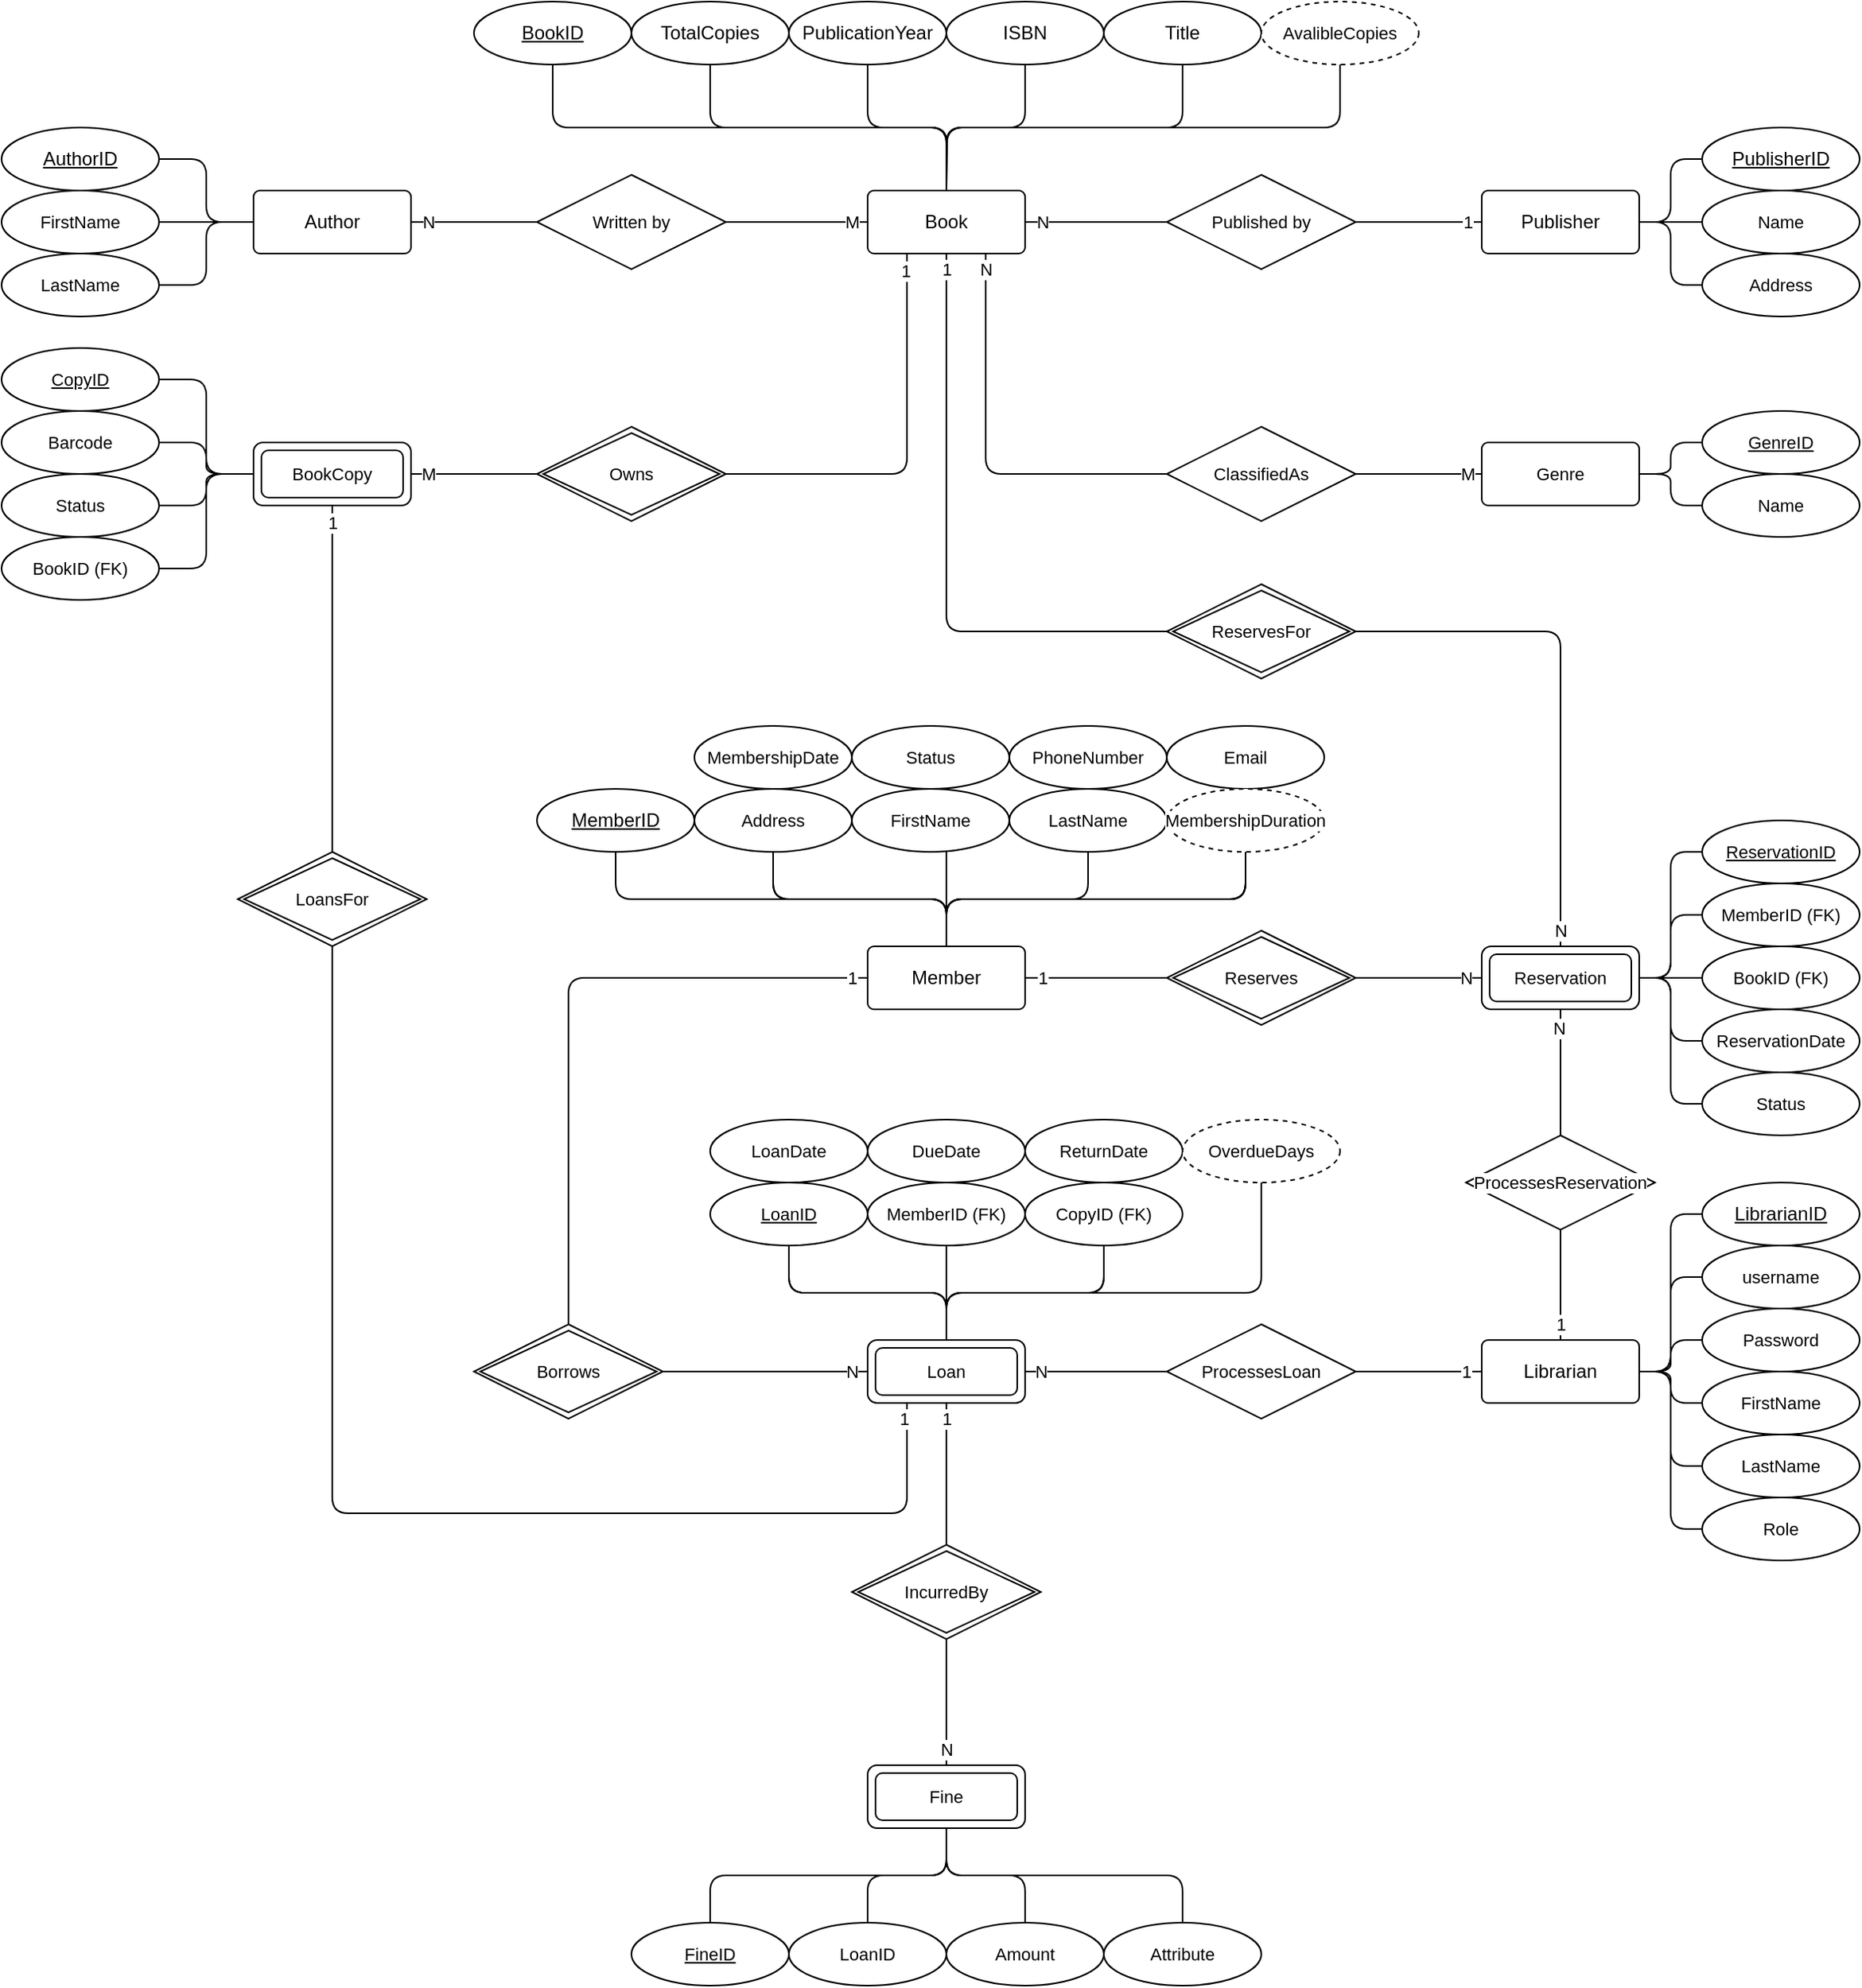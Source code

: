<mxfile>
    <diagram id="DzJsHGUadkGgHOOz12NW" name="Page-1">
        <mxGraphModel dx="605" dy="583" grid="1" gridSize="10" guides="1" tooltips="1" connect="1" arrows="1" fold="1" page="1" pageScale="1" pageWidth="1500" pageHeight="1500" math="0" shadow="0">
            <root>
                <mxCell id="0"/>
                <mxCell id="1" parent="0"/>
                <mxCell id="2" value="Book" style="rounded=1;arcSize=10;whiteSpace=wrap;html=1;align=center;" vertex="1" parent="1">
                    <mxGeometry x="730" y="160" width="100" height="40" as="geometry"/>
                </mxCell>
                <mxCell id="147" value="" style="edgeStyle=orthogonalEdgeStyle;shape=connector;curved=0;rounded=1;html=1;strokeColor=default;align=center;verticalAlign=middle;fontFamily=Helvetica;fontSize=11;fontColor=default;labelBackgroundColor=default;endArrow=none;endFill=0;" edge="1" parent="1" source="3" target="93">
                    <mxGeometry relative="1" as="geometry"/>
                </mxCell>
                <mxCell id="264" value="N" style="edgeLabel;html=1;align=center;verticalAlign=middle;resizable=0;points=[];fontFamily=Helvetica;fontSize=11;fontColor=default;labelBackgroundColor=default;" vertex="1" connectable="0" parent="147">
                    <mxGeometry x="-0.49" y="1" relative="1" as="geometry">
                        <mxPoint x="-10" y="1" as="offset"/>
                    </mxGeometry>
                </mxCell>
                <mxCell id="3" value="Author" style="rounded=1;arcSize=10;whiteSpace=wrap;html=1;align=center;" vertex="1" parent="1">
                    <mxGeometry x="340" y="160" width="100" height="40" as="geometry"/>
                </mxCell>
                <mxCell id="152" style="edgeStyle=orthogonalEdgeStyle;shape=connector;curved=0;rounded=1;html=1;entryX=0;entryY=0.5;entryDx=0;entryDy=0;strokeColor=default;align=center;verticalAlign=middle;fontFamily=Helvetica;fontSize=11;fontColor=default;labelBackgroundColor=default;endArrow=none;endFill=0;" edge="1" parent="1" source="13" target="26">
                    <mxGeometry relative="1" as="geometry"/>
                </mxCell>
                <mxCell id="13" value="Librarian" style="rounded=1;arcSize=10;whiteSpace=wrap;html=1;align=center;" vertex="1" parent="1">
                    <mxGeometry x="1120" y="890" width="100" height="40" as="geometry"/>
                </mxCell>
                <mxCell id="236" value="" style="edgeStyle=orthogonalEdgeStyle;shape=connector;curved=0;rounded=1;html=1;strokeColor=default;align=center;verticalAlign=middle;fontFamily=Helvetica;fontSize=11;fontColor=default;labelBackgroundColor=default;endArrow=none;endFill=0;" edge="1" parent="1" source="14" target="234">
                    <mxGeometry relative="1" as="geometry"/>
                </mxCell>
                <mxCell id="275" value="1" style="edgeLabel;html=1;align=center;verticalAlign=middle;resizable=0;points=[];fontFamily=Helvetica;fontSize=11;fontColor=default;labelBackgroundColor=default;" vertex="1" connectable="0" parent="236">
                    <mxGeometry x="-0.681" y="-1" relative="1" as="geometry">
                        <mxPoint x="-4" y="-1" as="offset"/>
                    </mxGeometry>
                </mxCell>
                <mxCell id="237" style="edgeStyle=orthogonalEdgeStyle;shape=connector;curved=0;rounded=1;html=1;entryX=0.5;entryY=0;entryDx=0;entryDy=0;strokeColor=default;align=center;verticalAlign=middle;fontFamily=Helvetica;fontSize=11;fontColor=default;labelBackgroundColor=default;endArrow=none;endFill=0;" edge="1" parent="1" source="14" target="227">
                    <mxGeometry relative="1" as="geometry"/>
                </mxCell>
                <mxCell id="271" value="1" style="edgeLabel;html=1;align=center;verticalAlign=middle;resizable=0;points=[];fontFamily=Helvetica;fontSize=11;fontColor=default;labelBackgroundColor=default;" vertex="1" connectable="0" parent="237">
                    <mxGeometry x="-0.9" y="-2" relative="1" as="geometry">
                        <mxPoint x="10" y="2" as="offset"/>
                    </mxGeometry>
                </mxCell>
                <mxCell id="14" value="Member" style="rounded=1;arcSize=10;whiteSpace=wrap;html=1;align=center;" vertex="1" parent="1">
                    <mxGeometry x="730" y="640" width="100" height="40" as="geometry"/>
                </mxCell>
                <mxCell id="15" value="Publisher" style="rounded=1;arcSize=10;whiteSpace=wrap;html=1;align=center;" vertex="1" parent="1">
                    <mxGeometry x="1120" y="160" width="100" height="40" as="geometry"/>
                </mxCell>
                <mxCell id="141" style="edgeStyle=orthogonalEdgeStyle;shape=connector;curved=0;rounded=1;html=1;entryX=0.5;entryY=0;entryDx=0;entryDy=0;strokeColor=default;align=center;verticalAlign=middle;fontFamily=Helvetica;fontSize=11;fontColor=default;labelBackgroundColor=default;endArrow=none;endFill=0;" edge="1" parent="1" source="100" target="2">
                    <mxGeometry relative="1" as="geometry">
                        <Array as="points">
                            <mxPoint x="1030" y="120"/>
                            <mxPoint x="780" y="120"/>
                        </Array>
                    </mxGeometry>
                </mxCell>
                <mxCell id="46" value="" style="edgeStyle=orthogonalEdgeStyle;shape=connector;curved=0;rounded=1;html=1;strokeColor=default;align=center;verticalAlign=middle;fontFamily=Helvetica;fontSize=11;fontColor=default;labelBackgroundColor=default;endArrow=none;endFill=0;" edge="1" parent="1" source="23" target="3">
                    <mxGeometry relative="1" as="geometry"/>
                </mxCell>
                <mxCell id="23" value="AuthorID" style="ellipse;whiteSpace=wrap;html=1;align=center;fontStyle=4;" vertex="1" parent="1">
                    <mxGeometry x="180" y="120" width="100" height="40" as="geometry"/>
                </mxCell>
                <mxCell id="89" style="edgeStyle=orthogonalEdgeStyle;shape=connector;curved=0;rounded=1;html=1;entryX=1;entryY=0.5;entryDx=0;entryDy=0;strokeColor=default;align=center;verticalAlign=middle;fontFamily=Helvetica;fontSize=11;fontColor=default;labelBackgroundColor=default;endArrow=none;endFill=0;" edge="1" parent="1" source="24" target="15">
                    <mxGeometry relative="1" as="geometry"/>
                </mxCell>
                <mxCell id="24" value="PublisherID" style="ellipse;whiteSpace=wrap;html=1;align=center;fontStyle=4;" vertex="1" parent="1">
                    <mxGeometry x="1260" y="120" width="100" height="40" as="geometry"/>
                </mxCell>
                <mxCell id="239" style="edgeStyle=orthogonalEdgeStyle;shape=connector;curved=0;rounded=1;html=1;entryX=0.5;entryY=0;entryDx=0;entryDy=0;strokeColor=default;align=center;verticalAlign=middle;fontFamily=Helvetica;fontSize=11;fontColor=default;labelBackgroundColor=default;endArrow=none;endFill=0;exitX=0.5;exitY=1;exitDx=0;exitDy=0;" edge="1" parent="1" source="25" target="14">
                    <mxGeometry relative="1" as="geometry">
                        <Array as="points">
                            <mxPoint x="570" y="610"/>
                            <mxPoint x="780" y="610"/>
                        </Array>
                    </mxGeometry>
                </mxCell>
                <mxCell id="25" value="MemberID" style="ellipse;whiteSpace=wrap;html=1;align=center;fontStyle=4;" vertex="1" parent="1">
                    <mxGeometry x="520" y="540" width="100" height="40" as="geometry"/>
                </mxCell>
                <mxCell id="26" value="LibrarianID" style="ellipse;whiteSpace=wrap;html=1;align=center;fontStyle=4;" vertex="1" parent="1">
                    <mxGeometry x="1260" y="790" width="100" height="40" as="geometry"/>
                </mxCell>
                <mxCell id="142" style="edgeStyle=orthogonalEdgeStyle;shape=connector;curved=0;rounded=1;html=1;entryX=0.5;entryY=0;entryDx=0;entryDy=0;strokeColor=default;align=center;verticalAlign=middle;fontFamily=Helvetica;fontSize=11;fontColor=default;labelBackgroundColor=default;endArrow=none;endFill=0;" edge="1" parent="1" source="27" target="2">
                    <mxGeometry relative="1" as="geometry">
                        <Array as="points">
                            <mxPoint x="930" y="120"/>
                            <mxPoint x="780" y="120"/>
                        </Array>
                    </mxGeometry>
                </mxCell>
                <mxCell id="27" value="Title" style="ellipse;whiteSpace=wrap;html=1;align=center;" vertex="1" parent="1">
                    <mxGeometry x="880" y="40" width="100" height="40" as="geometry"/>
                </mxCell>
                <mxCell id="145" style="edgeStyle=orthogonalEdgeStyle;shape=connector;curved=0;rounded=1;html=1;entryX=0.5;entryY=0;entryDx=0;entryDy=0;strokeColor=default;align=center;verticalAlign=middle;fontFamily=Helvetica;fontSize=11;fontColor=default;labelBackgroundColor=default;endArrow=none;endFill=0;" edge="1" parent="1" source="28" target="2">
                    <mxGeometry relative="1" as="geometry">
                        <Array as="points">
                            <mxPoint x="630" y="120"/>
                            <mxPoint x="780" y="120"/>
                        </Array>
                    </mxGeometry>
                </mxCell>
                <mxCell id="28" value="TotalCopies" style="ellipse;whiteSpace=wrap;html=1;align=center;" vertex="1" parent="1">
                    <mxGeometry x="580" y="40" width="100" height="40" as="geometry"/>
                </mxCell>
                <mxCell id="143" style="edgeStyle=orthogonalEdgeStyle;shape=connector;curved=0;rounded=1;html=1;strokeColor=default;align=center;verticalAlign=middle;fontFamily=Helvetica;fontSize=11;fontColor=default;labelBackgroundColor=default;endArrow=none;endFill=0;" edge="1" parent="1" source="29">
                    <mxGeometry relative="1" as="geometry">
                        <mxPoint x="780" y="160" as="targetPoint"/>
                    </mxGeometry>
                </mxCell>
                <mxCell id="29" value="ISBN" style="ellipse;whiteSpace=wrap;html=1;align=center;" vertex="1" parent="1">
                    <mxGeometry x="780" y="40" width="100" height="40" as="geometry"/>
                </mxCell>
                <mxCell id="144" style="edgeStyle=orthogonalEdgeStyle;shape=connector;curved=0;rounded=1;html=1;strokeColor=default;align=center;verticalAlign=middle;fontFamily=Helvetica;fontSize=11;fontColor=default;labelBackgroundColor=default;endArrow=none;endFill=0;" edge="1" parent="1" source="30">
                    <mxGeometry relative="1" as="geometry">
                        <mxPoint x="780" y="160" as="targetPoint"/>
                    </mxGeometry>
                </mxCell>
                <mxCell id="30" value="PublicationYear" style="ellipse;whiteSpace=wrap;html=1;align=center;" vertex="1" parent="1">
                    <mxGeometry x="680" y="40" width="100" height="40" as="geometry"/>
                </mxCell>
                <mxCell id="45" style="edgeStyle=orthogonalEdgeStyle;shape=connector;curved=0;rounded=1;html=1;entryX=0;entryY=0.5;entryDx=0;entryDy=0;strokeColor=default;align=center;verticalAlign=middle;fontFamily=Helvetica;fontSize=11;fontColor=default;labelBackgroundColor=default;endArrow=none;endFill=0;" edge="1" parent="1" source="42" target="3">
                    <mxGeometry relative="1" as="geometry"/>
                </mxCell>
                <mxCell id="42" value="FirstName" style="ellipse;whiteSpace=wrap;html=1;align=center;fontFamily=Helvetica;fontSize=11;fontColor=default;labelBackgroundColor=default;" vertex="1" parent="1">
                    <mxGeometry x="180" y="160" width="100" height="40" as="geometry"/>
                </mxCell>
                <mxCell id="44" style="edgeStyle=orthogonalEdgeStyle;shape=connector;curved=0;rounded=1;html=1;entryX=0;entryY=0.5;entryDx=0;entryDy=0;strokeColor=default;align=center;verticalAlign=middle;fontFamily=Helvetica;fontSize=11;fontColor=default;labelBackgroundColor=default;endArrow=none;endFill=0;" edge="1" parent="1" source="43" target="3">
                    <mxGeometry relative="1" as="geometry"/>
                </mxCell>
                <mxCell id="43" value="LastName" style="ellipse;whiteSpace=wrap;html=1;align=center;fontFamily=Helvetica;fontSize=11;fontColor=default;labelBackgroundColor=default;" vertex="1" parent="1">
                    <mxGeometry x="180" y="200" width="100" height="40" as="geometry"/>
                </mxCell>
                <mxCell id="87" style="edgeStyle=orthogonalEdgeStyle;shape=connector;curved=0;rounded=1;html=1;entryX=1;entryY=0.5;entryDx=0;entryDy=0;strokeColor=default;align=center;verticalAlign=middle;fontFamily=Helvetica;fontSize=11;fontColor=default;labelBackgroundColor=default;endArrow=none;endFill=0;" edge="1" parent="1" source="48" target="15">
                    <mxGeometry relative="1" as="geometry"/>
                </mxCell>
                <mxCell id="48" value="Address" style="ellipse;whiteSpace=wrap;html=1;align=center;fontFamily=Helvetica;fontSize=11;fontColor=default;labelBackgroundColor=default;" vertex="1" parent="1">
                    <mxGeometry x="1260" y="200" width="100" height="40" as="geometry"/>
                </mxCell>
                <mxCell id="88" style="edgeStyle=orthogonalEdgeStyle;shape=connector;curved=0;rounded=1;html=1;entryX=1;entryY=0.5;entryDx=0;entryDy=0;strokeColor=default;align=center;verticalAlign=middle;fontFamily=Helvetica;fontSize=11;fontColor=default;labelBackgroundColor=default;endArrow=none;endFill=0;" edge="1" parent="1" source="49" target="15">
                    <mxGeometry relative="1" as="geometry"/>
                </mxCell>
                <mxCell id="49" value="Name" style="ellipse;whiteSpace=wrap;html=1;align=center;fontFamily=Helvetica;fontSize=11;fontColor=default;labelBackgroundColor=default;" vertex="1" parent="1">
                    <mxGeometry x="1260" y="160" width="100" height="40" as="geometry"/>
                </mxCell>
                <mxCell id="56" value="PhoneNumber" style="ellipse;whiteSpace=wrap;html=1;align=center;fontFamily=Helvetica;fontSize=11;fontColor=default;labelBackgroundColor=default;" vertex="1" parent="1">
                    <mxGeometry x="820" y="500" width="100" height="40" as="geometry"/>
                </mxCell>
                <mxCell id="57" value="Status" style="ellipse;whiteSpace=wrap;html=1;align=center;fontFamily=Helvetica;fontSize=11;fontColor=default;labelBackgroundColor=default;" vertex="1" parent="1">
                    <mxGeometry x="720" y="500" width="100" height="40" as="geometry"/>
                </mxCell>
                <mxCell id="244" style="edgeStyle=orthogonalEdgeStyle;shape=connector;curved=0;rounded=1;html=1;entryX=0.5;entryY=0;entryDx=0;entryDy=0;strokeColor=default;align=center;verticalAlign=middle;fontFamily=Helvetica;fontSize=11;fontColor=default;labelBackgroundColor=default;endArrow=none;endFill=0;" edge="1" parent="1" target="14">
                    <mxGeometry relative="1" as="geometry">
                        <mxPoint x="669.999" y="539.594" as="sourcePoint"/>
                        <mxPoint x="769.97" y="640" as="targetPoint"/>
                        <Array as="points">
                            <mxPoint x="670" y="610"/>
                            <mxPoint x="780" y="610"/>
                        </Array>
                    </mxGeometry>
                </mxCell>
                <mxCell id="58" value="MembershipDate" style="ellipse;whiteSpace=wrap;html=1;align=center;fontFamily=Helvetica;fontSize=11;fontColor=default;labelBackgroundColor=default;" vertex="1" parent="1">
                    <mxGeometry x="620" y="500" width="100" height="40" as="geometry"/>
                </mxCell>
                <mxCell id="249" style="edgeStyle=orthogonalEdgeStyle;shape=connector;curved=0;rounded=1;html=1;entryX=0.5;entryY=0;entryDx=0;entryDy=0;strokeColor=default;align=center;verticalAlign=middle;fontFamily=Helvetica;fontSize=11;fontColor=default;labelBackgroundColor=default;endArrow=none;endFill=0;shadow=0;flowAnimation=0;" edge="1" parent="1" source="59" target="14">
                    <mxGeometry relative="1" as="geometry">
                        <Array as="points">
                            <mxPoint x="670" y="610"/>
                            <mxPoint x="780" y="610"/>
                        </Array>
                    </mxGeometry>
                </mxCell>
                <mxCell id="59" value="Address" style="ellipse;whiteSpace=wrap;html=1;align=center;fontFamily=Helvetica;fontSize=11;fontColor=default;labelBackgroundColor=default;" vertex="1" parent="1">
                    <mxGeometry x="620" y="540" width="100" height="40" as="geometry"/>
                </mxCell>
                <mxCell id="242" style="edgeStyle=orthogonalEdgeStyle;shape=connector;curved=0;rounded=1;html=1;entryX=0.5;entryY=0;entryDx=0;entryDy=0;strokeColor=default;align=center;verticalAlign=middle;fontFamily=Helvetica;fontSize=11;fontColor=default;labelBackgroundColor=default;endArrow=none;endFill=0;" edge="1" parent="1" source="60" target="14">
                    <mxGeometry relative="1" as="geometry">
                        <Array as="points">
                            <mxPoint x="970" y="610"/>
                            <mxPoint x="780" y="610"/>
                        </Array>
                    </mxGeometry>
                </mxCell>
                <mxCell id="248" style="edgeStyle=orthogonalEdgeStyle;shape=connector;curved=0;rounded=1;html=1;entryX=0.5;entryY=0;entryDx=0;entryDy=0;strokeColor=default;align=center;verticalAlign=middle;fontFamily=Helvetica;fontSize=11;fontColor=default;labelBackgroundColor=default;endArrow=none;endFill=0;" edge="1" parent="1" source="60" target="14">
                    <mxGeometry relative="1" as="geometry">
                        <Array as="points">
                            <mxPoint x="970" y="610"/>
                            <mxPoint x="780" y="610"/>
                        </Array>
                    </mxGeometry>
                </mxCell>
                <mxCell id="60" value="Email" style="ellipse;whiteSpace=wrap;html=1;align=center;fontFamily=Helvetica;fontSize=11;fontColor=default;labelBackgroundColor=default;" vertex="1" parent="1">
                    <mxGeometry x="920" y="500" width="100" height="40" as="geometry"/>
                </mxCell>
                <mxCell id="241" style="edgeStyle=orthogonalEdgeStyle;shape=connector;curved=0;rounded=1;html=1;entryX=0.5;entryY=0;entryDx=0;entryDy=0;strokeColor=default;align=center;verticalAlign=middle;fontFamily=Helvetica;fontSize=11;fontColor=default;labelBackgroundColor=default;endArrow=none;endFill=0;" edge="1" parent="1" source="61" target="14">
                    <mxGeometry relative="1" as="geometry"/>
                </mxCell>
                <mxCell id="61" value="LastName" style="ellipse;whiteSpace=wrap;html=1;align=center;fontFamily=Helvetica;fontSize=11;fontColor=default;labelBackgroundColor=default;" vertex="1" parent="1">
                    <mxGeometry x="820" y="540" width="100" height="40" as="geometry"/>
                </mxCell>
                <mxCell id="240" style="edgeStyle=orthogonalEdgeStyle;shape=connector;curved=0;rounded=1;html=1;entryX=0.5;entryY=0;entryDx=0;entryDy=0;strokeColor=default;align=center;verticalAlign=middle;fontFamily=Helvetica;fontSize=11;fontColor=default;labelBackgroundColor=default;endArrow=none;endFill=0;" edge="1" parent="1" source="62" target="14">
                    <mxGeometry relative="1" as="geometry">
                        <Array as="points">
                            <mxPoint x="780" y="600"/>
                            <mxPoint x="780" y="600"/>
                        </Array>
                    </mxGeometry>
                </mxCell>
                <mxCell id="62" value="FirstName" style="ellipse;whiteSpace=wrap;html=1;align=center;fontFamily=Helvetica;fontSize=11;fontColor=default;labelBackgroundColor=default;" vertex="1" parent="1">
                    <mxGeometry x="720" y="540" width="100" height="40" as="geometry"/>
                </mxCell>
                <mxCell id="157" style="edgeStyle=orthogonalEdgeStyle;shape=connector;curved=0;rounded=1;html=1;entryX=1;entryY=0.5;entryDx=0;entryDy=0;strokeColor=default;align=center;verticalAlign=middle;fontFamily=Helvetica;fontSize=11;fontColor=default;labelBackgroundColor=default;endArrow=none;endFill=0;" edge="1" parent="1" source="75" target="13">
                    <mxGeometry relative="1" as="geometry"/>
                </mxCell>
                <mxCell id="75" value="Role" style="ellipse;whiteSpace=wrap;html=1;align=center;fontFamily=Helvetica;fontSize=11;fontColor=default;labelBackgroundColor=default;" vertex="1" parent="1">
                    <mxGeometry x="1260" y="990" width="100" height="40" as="geometry"/>
                </mxCell>
                <mxCell id="156" style="edgeStyle=orthogonalEdgeStyle;shape=connector;curved=0;rounded=1;html=1;entryX=1;entryY=0.5;entryDx=0;entryDy=0;strokeColor=default;align=center;verticalAlign=middle;fontFamily=Helvetica;fontSize=11;fontColor=default;labelBackgroundColor=default;endArrow=none;endFill=0;" edge="1" parent="1" source="76" target="13">
                    <mxGeometry relative="1" as="geometry"/>
                </mxCell>
                <mxCell id="76" value="LastName" style="ellipse;whiteSpace=wrap;html=1;align=center;fontFamily=Helvetica;fontSize=11;fontColor=default;labelBackgroundColor=default;" vertex="1" parent="1">
                    <mxGeometry x="1260" y="950" width="100" height="40" as="geometry"/>
                </mxCell>
                <mxCell id="155" style="edgeStyle=orthogonalEdgeStyle;shape=connector;curved=0;rounded=1;html=1;entryX=1;entryY=0.5;entryDx=0;entryDy=0;strokeColor=default;align=center;verticalAlign=middle;fontFamily=Helvetica;fontSize=11;fontColor=default;labelBackgroundColor=default;endArrow=none;endFill=0;" edge="1" parent="1" source="77" target="13">
                    <mxGeometry relative="1" as="geometry"/>
                </mxCell>
                <mxCell id="77" value="FirstName" style="ellipse;whiteSpace=wrap;html=1;align=center;fontFamily=Helvetica;fontSize=11;fontColor=default;labelBackgroundColor=default;" vertex="1" parent="1">
                    <mxGeometry x="1260" y="910" width="100" height="40" as="geometry"/>
                </mxCell>
                <mxCell id="153" style="edgeStyle=orthogonalEdgeStyle;shape=connector;curved=0;rounded=1;html=1;entryX=1;entryY=0.5;entryDx=0;entryDy=0;strokeColor=default;align=center;verticalAlign=middle;fontFamily=Helvetica;fontSize=11;fontColor=default;labelBackgroundColor=default;endArrow=none;endFill=0;" edge="1" parent="1" source="78" target="13">
                    <mxGeometry relative="1" as="geometry"/>
                </mxCell>
                <mxCell id="78" value="username" style="ellipse;whiteSpace=wrap;html=1;align=center;fontFamily=Helvetica;fontSize=11;fontColor=default;labelBackgroundColor=default;" vertex="1" parent="1">
                    <mxGeometry x="1260" y="830" width="100" height="40" as="geometry"/>
                </mxCell>
                <mxCell id="91" value="" style="edgeStyle=orthogonalEdgeStyle;shape=connector;curved=0;rounded=1;html=1;strokeColor=default;align=center;verticalAlign=middle;fontFamily=Helvetica;fontSize=11;fontColor=default;labelBackgroundColor=default;endArrow=none;endFill=0;" edge="1" parent="1" source="90" target="15">
                    <mxGeometry relative="1" as="geometry"/>
                </mxCell>
                <mxCell id="96" value="1" style="edgeLabel;html=1;align=center;verticalAlign=middle;resizable=0;points=[];fontFamily=Helvetica;fontSize=11;fontColor=default;labelBackgroundColor=default;" vertex="1" connectable="0" parent="91">
                    <mxGeometry x="0.636" y="2" relative="1" as="geometry">
                        <mxPoint x="5" y="2" as="offset"/>
                    </mxGeometry>
                </mxCell>
                <mxCell id="149" value="" style="edgeStyle=orthogonalEdgeStyle;shape=connector;curved=0;rounded=1;html=1;strokeColor=default;align=center;verticalAlign=middle;fontFamily=Helvetica;fontSize=11;fontColor=default;labelBackgroundColor=default;endArrow=none;endFill=0;" edge="1" parent="1" source="90" target="2">
                    <mxGeometry relative="1" as="geometry"/>
                </mxCell>
                <mxCell id="266" value="N" style="edgeLabel;html=1;align=center;verticalAlign=middle;resizable=0;points=[];fontFamily=Helvetica;fontSize=11;fontColor=default;labelBackgroundColor=default;" vertex="1" connectable="0" parent="149">
                    <mxGeometry x="0.542" y="2" relative="1" as="geometry">
                        <mxPoint x="-10" y="-2" as="offset"/>
                    </mxGeometry>
                </mxCell>
                <mxCell id="90" value="Published by" style="shape=rhombus;perimeter=rhombusPerimeter;whiteSpace=wrap;html=1;align=center;fontFamily=Helvetica;fontSize=11;fontColor=default;labelBackgroundColor=default;" vertex="1" parent="1">
                    <mxGeometry x="920" y="150" width="120" height="60" as="geometry"/>
                </mxCell>
                <mxCell id="148" value="" style="edgeStyle=orthogonalEdgeStyle;shape=connector;curved=0;rounded=1;html=1;strokeColor=default;align=center;verticalAlign=middle;fontFamily=Helvetica;fontSize=11;fontColor=default;labelBackgroundColor=default;endArrow=none;endFill=0;" edge="1" parent="1" source="93" target="2">
                    <mxGeometry relative="1" as="geometry"/>
                </mxCell>
                <mxCell id="265" value="M" style="edgeLabel;html=1;align=center;verticalAlign=middle;resizable=0;points=[];fontFamily=Helvetica;fontSize=11;fontColor=default;labelBackgroundColor=default;" vertex="1" connectable="0" parent="148">
                    <mxGeometry x="0.532" y="3" relative="1" as="geometry">
                        <mxPoint x="11" y="3" as="offset"/>
                    </mxGeometry>
                </mxCell>
                <mxCell id="93" value="Written by" style="shape=rhombus;perimeter=rhombusPerimeter;whiteSpace=wrap;html=1;align=center;fontFamily=Helvetica;fontSize=11;fontColor=default;labelBackgroundColor=default;" vertex="1" parent="1">
                    <mxGeometry x="520" y="150" width="120" height="60" as="geometry"/>
                </mxCell>
                <mxCell id="146" style="edgeStyle=orthogonalEdgeStyle;shape=connector;curved=0;rounded=1;html=1;entryX=0.5;entryY=0;entryDx=0;entryDy=0;strokeColor=default;align=center;verticalAlign=middle;fontFamily=Helvetica;fontSize=11;fontColor=default;labelBackgroundColor=default;endArrow=none;endFill=0;" edge="1" parent="1" source="20" target="2">
                    <mxGeometry relative="1" as="geometry">
                        <Array as="points">
                            <mxPoint x="530" y="120"/>
                            <mxPoint x="780" y="120"/>
                        </Array>
                    </mxGeometry>
                </mxCell>
                <mxCell id="126" value="" style="edgeStyle=orthogonalEdgeStyle;shape=connector;curved=0;rounded=1;html=1;strokeColor=default;align=center;verticalAlign=middle;fontFamily=Helvetica;fontSize=11;fontColor=default;labelBackgroundColor=default;endArrow=none;endFill=0;" edge="1" parent="1" source="103" target="108">
                    <mxGeometry relative="1" as="geometry"/>
                </mxCell>
                <mxCell id="132" value="M" style="edgeLabel;html=1;align=center;verticalAlign=middle;resizable=0;points=[];fontFamily=Helvetica;fontSize=11;fontColor=default;labelBackgroundColor=default;" vertex="1" connectable="0" parent="126">
                    <mxGeometry x="-0.708" y="-1" relative="1" as="geometry">
                        <mxPoint x="2" y="1" as="offset"/>
                    </mxGeometry>
                </mxCell>
                <mxCell id="103" value="Genre" style="rounded=1;arcSize=10;whiteSpace=wrap;html=1;align=center;fontFamily=Helvetica;fontSize=11;fontColor=default;labelBackgroundColor=default;" vertex="1" parent="1">
                    <mxGeometry x="1120" y="320" width="100" height="40" as="geometry"/>
                </mxCell>
                <mxCell id="106" value="" style="edgeStyle=orthogonalEdgeStyle;shape=connector;curved=0;rounded=1;html=1;strokeColor=default;align=center;verticalAlign=middle;fontFamily=Helvetica;fontSize=11;fontColor=default;labelBackgroundColor=default;endArrow=none;endFill=0;" edge="1" parent="1" source="104" target="103">
                    <mxGeometry relative="1" as="geometry"/>
                </mxCell>
                <mxCell id="104" value="GenreID" style="ellipse;whiteSpace=wrap;html=1;align=center;fontStyle=4;fontFamily=Helvetica;fontSize=11;fontColor=default;labelBackgroundColor=default;" vertex="1" parent="1">
                    <mxGeometry x="1260" y="300" width="100" height="40" as="geometry"/>
                </mxCell>
                <mxCell id="107" value="" style="edgeStyle=orthogonalEdgeStyle;shape=connector;curved=0;rounded=1;html=1;strokeColor=default;align=center;verticalAlign=middle;fontFamily=Helvetica;fontSize=11;fontColor=default;labelBackgroundColor=default;endArrow=none;endFill=0;" edge="1" parent="1" source="105" target="103">
                    <mxGeometry relative="1" as="geometry"/>
                </mxCell>
                <mxCell id="105" value="Name" style="ellipse;whiteSpace=wrap;html=1;align=center;fontFamily=Helvetica;fontSize=11;fontColor=default;labelBackgroundColor=default;" vertex="1" parent="1">
                    <mxGeometry x="1260" y="340" width="100" height="40" as="geometry"/>
                </mxCell>
                <mxCell id="151" style="edgeStyle=orthogonalEdgeStyle;shape=connector;curved=0;rounded=1;html=1;entryX=0.75;entryY=1;entryDx=0;entryDy=0;strokeColor=default;align=center;verticalAlign=middle;fontFamily=Helvetica;fontSize=11;fontColor=default;labelBackgroundColor=default;endArrow=none;endFill=0;" edge="1" parent="1" source="108" target="2">
                    <mxGeometry relative="1" as="geometry"/>
                </mxCell>
                <mxCell id="268" value="N" style="edgeLabel;html=1;align=center;verticalAlign=middle;resizable=0;points=[];fontFamily=Helvetica;fontSize=11;fontColor=default;labelBackgroundColor=default;" vertex="1" connectable="0" parent="151">
                    <mxGeometry x="0.904" relative="1" as="geometry">
                        <mxPoint y="-2" as="offset"/>
                    </mxGeometry>
                </mxCell>
                <mxCell id="108" value="ClassifiedAs" style="shape=rhombus;perimeter=rhombusPerimeter;whiteSpace=wrap;html=1;align=center;fontFamily=Helvetica;fontSize=11;fontColor=default;labelBackgroundColor=default;" vertex="1" parent="1">
                    <mxGeometry x="920" y="310" width="120" height="60" as="geometry"/>
                </mxCell>
                <mxCell id="128" value="" style="edgeStyle=orthogonalEdgeStyle;shape=connector;curved=0;rounded=1;html=1;strokeColor=default;align=center;verticalAlign=middle;fontFamily=Helvetica;fontSize=11;fontColor=default;labelBackgroundColor=default;endArrow=none;endFill=0;" edge="1" parent="1" source="111" target="124">
                    <mxGeometry relative="1" as="geometry"/>
                </mxCell>
                <mxCell id="130" value="M" style="edgeLabel;html=1;align=center;verticalAlign=middle;resizable=0;points=[];fontFamily=Helvetica;fontSize=11;fontColor=default;labelBackgroundColor=default;" vertex="1" connectable="0" parent="128">
                    <mxGeometry x="-0.733" y="2" relative="1" as="geometry">
                        <mxPoint y="2" as="offset"/>
                    </mxGeometry>
                </mxCell>
                <mxCell id="250" style="edgeStyle=orthogonalEdgeStyle;shape=connector;curved=0;rounded=1;html=1;entryX=0.5;entryY=0;entryDx=0;entryDy=0;strokeColor=default;align=center;verticalAlign=middle;fontFamily=Helvetica;fontSize=11;fontColor=default;labelBackgroundColor=default;endArrow=none;endFill=0;" edge="1" parent="1" source="111" target="230">
                    <mxGeometry relative="1" as="geometry"/>
                </mxCell>
                <mxCell id="111" value="BookCopy" style="shape=ext;margin=3;double=1;whiteSpace=wrap;html=1;align=center;fontFamily=Helvetica;fontSize=11;fontColor=default;labelBackgroundColor=default;rounded=1;" vertex="1" parent="1">
                    <mxGeometry x="340" y="320" width="100" height="40" as="geometry"/>
                </mxCell>
                <mxCell id="247" style="edgeStyle=orthogonalEdgeStyle;shape=connector;curved=0;rounded=1;html=1;entryX=0.5;entryY=0;entryDx=0;entryDy=0;strokeColor=default;align=center;verticalAlign=middle;fontFamily=Helvetica;fontSize=11;fontColor=default;labelBackgroundColor=default;endArrow=none;endFill=0;" edge="1" parent="1" source="112" target="14">
                    <mxGeometry relative="1" as="geometry">
                        <Array as="points">
                            <mxPoint x="970" y="610"/>
                            <mxPoint x="780" y="610"/>
                        </Array>
                    </mxGeometry>
                </mxCell>
                <mxCell id="112" value="MembershipDuration" style="ellipse;whiteSpace=wrap;html=1;align=center;dashed=1;fontFamily=Helvetica;fontSize=11;fontColor=default;labelBackgroundColor=default;" vertex="1" parent="1">
                    <mxGeometry x="920" y="540" width="100" height="40" as="geometry"/>
                </mxCell>
                <mxCell id="122" style="edgeStyle=orthogonalEdgeStyle;shape=connector;curved=0;rounded=1;html=1;entryX=0;entryY=0.5;entryDx=0;entryDy=0;strokeColor=default;align=center;verticalAlign=middle;fontFamily=Helvetica;fontSize=11;fontColor=default;labelBackgroundColor=default;endArrow=none;endFill=0;" edge="1" parent="1" source="114" target="111">
                    <mxGeometry relative="1" as="geometry"/>
                </mxCell>
                <mxCell id="114" value="Barcode" style="ellipse;whiteSpace=wrap;html=1;align=center;fontFamily=Helvetica;fontSize=11;fontColor=default;labelBackgroundColor=default;" vertex="1" parent="1">
                    <mxGeometry x="180" y="300" width="100" height="40" as="geometry"/>
                </mxCell>
                <mxCell id="123" style="edgeStyle=orthogonalEdgeStyle;shape=connector;curved=0;rounded=1;html=1;entryX=0;entryY=0.5;entryDx=0;entryDy=0;strokeColor=default;align=center;verticalAlign=middle;fontFamily=Helvetica;fontSize=11;fontColor=default;labelBackgroundColor=default;endArrow=none;endFill=0;" edge="1" parent="1" source="116" target="111">
                    <mxGeometry relative="1" as="geometry"/>
                </mxCell>
                <mxCell id="116" value="CopyID" style="ellipse;whiteSpace=wrap;html=1;align=center;fontStyle=4;fontFamily=Helvetica;fontSize=11;fontColor=default;labelBackgroundColor=default;" vertex="1" parent="1">
                    <mxGeometry x="180" y="260" width="100" height="40" as="geometry"/>
                </mxCell>
                <mxCell id="120" style="edgeStyle=orthogonalEdgeStyle;shape=connector;curved=0;rounded=1;html=1;entryX=0;entryY=0.5;entryDx=0;entryDy=0;strokeColor=default;align=center;verticalAlign=middle;fontFamily=Helvetica;fontSize=11;fontColor=default;labelBackgroundColor=default;endArrow=none;endFill=0;" edge="1" parent="1" source="117" target="111">
                    <mxGeometry relative="1" as="geometry"/>
                </mxCell>
                <mxCell id="117" value="Status" style="ellipse;whiteSpace=wrap;html=1;align=center;fontFamily=Helvetica;fontSize=11;fontColor=default;labelBackgroundColor=default;" vertex="1" parent="1">
                    <mxGeometry x="180" y="340" width="100" height="40" as="geometry"/>
                </mxCell>
                <mxCell id="119" style="edgeStyle=orthogonalEdgeStyle;shape=connector;curved=0;rounded=1;html=1;entryX=0;entryY=0.5;entryDx=0;entryDy=0;strokeColor=default;align=center;verticalAlign=middle;fontFamily=Helvetica;fontSize=11;fontColor=default;labelBackgroundColor=default;endArrow=none;endFill=0;" edge="1" parent="1" source="118" target="111">
                    <mxGeometry relative="1" as="geometry"/>
                </mxCell>
                <mxCell id="118" value="BookID (FK)" style="ellipse;whiteSpace=wrap;html=1;align=center;fontFamily=Helvetica;fontSize=11;fontColor=default;labelBackgroundColor=default;" vertex="1" parent="1">
                    <mxGeometry x="180" y="380" width="100" height="40" as="geometry"/>
                </mxCell>
                <mxCell id="150" style="edgeStyle=orthogonalEdgeStyle;shape=connector;curved=0;rounded=1;html=1;entryX=0.25;entryY=1;entryDx=0;entryDy=0;strokeColor=default;align=center;verticalAlign=middle;fontFamily=Helvetica;fontSize=11;fontColor=default;labelBackgroundColor=default;endArrow=none;endFill=0;" edge="1" parent="1" source="124" target="2">
                    <mxGeometry relative="1" as="geometry"/>
                </mxCell>
                <mxCell id="267" value="1" style="edgeLabel;html=1;align=center;verticalAlign=middle;resizable=0;points=[];fontFamily=Helvetica;fontSize=11;fontColor=default;labelBackgroundColor=default;" vertex="1" connectable="0" parent="150">
                    <mxGeometry x="0.949" y="1" relative="1" as="geometry">
                        <mxPoint y="4" as="offset"/>
                    </mxGeometry>
                </mxCell>
                <mxCell id="124" value="Owns" style="shape=rhombus;double=1;perimeter=rhombusPerimeter;whiteSpace=wrap;html=1;align=center;fontFamily=Helvetica;fontSize=11;fontColor=default;labelBackgroundColor=default;" vertex="1" parent="1">
                    <mxGeometry x="520" y="310" width="120" height="60" as="geometry"/>
                </mxCell>
                <mxCell id="154" style="edgeStyle=orthogonalEdgeStyle;shape=connector;curved=0;rounded=1;html=1;entryX=1;entryY=0.5;entryDx=0;entryDy=0;strokeColor=default;align=center;verticalAlign=middle;fontFamily=Helvetica;fontSize=11;fontColor=default;labelBackgroundColor=default;endArrow=none;endFill=0;" edge="1" parent="1" source="135" target="13">
                    <mxGeometry relative="1" as="geometry"/>
                </mxCell>
                <mxCell id="135" value="Password" style="ellipse;whiteSpace=wrap;html=1;align=center;fontFamily=Helvetica;fontSize=11;fontColor=default;labelBackgroundColor=default;" vertex="1" parent="1">
                    <mxGeometry x="1260" y="870" width="100" height="40" as="geometry"/>
                </mxCell>
                <mxCell id="137" value="Loan" style="shape=ext;margin=3;double=1;whiteSpace=wrap;html=1;align=center;fontFamily=Helvetica;fontSize=11;fontColor=default;labelBackgroundColor=default;rounded=1;" vertex="1" parent="1">
                    <mxGeometry x="730" y="890" width="100" height="40" as="geometry"/>
                </mxCell>
                <mxCell id="187" value="" style="edgeStyle=orthogonalEdgeStyle;shape=connector;curved=0;rounded=1;html=1;strokeColor=default;align=center;verticalAlign=middle;fontFamily=Helvetica;fontSize=11;fontColor=default;labelBackgroundColor=default;endArrow=none;endFill=0;" edge="1" parent="1" source="138" target="185">
                    <mxGeometry relative="1" as="geometry">
                        <Array as="points">
                            <mxPoint x="1170" y="440"/>
                        </Array>
                    </mxGeometry>
                </mxCell>
                <mxCell id="270" value="N" style="edgeLabel;html=1;align=center;verticalAlign=middle;resizable=0;points=[];fontFamily=Helvetica;fontSize=11;fontColor=default;labelBackgroundColor=default;" vertex="1" connectable="0" parent="187">
                    <mxGeometry x="-0.927" y="1" relative="1" as="geometry">
                        <mxPoint x="1" y="2" as="offset"/>
                    </mxGeometry>
                </mxCell>
                <mxCell id="235" value="" style="edgeStyle=orthogonalEdgeStyle;shape=connector;curved=0;rounded=1;html=1;strokeColor=default;align=center;verticalAlign=middle;fontFamily=Helvetica;fontSize=11;fontColor=default;labelBackgroundColor=default;endArrow=none;endFill=0;" edge="1" parent="1" source="138" target="234">
                    <mxGeometry relative="1" as="geometry"/>
                </mxCell>
                <mxCell id="276" value="N" style="edgeLabel;html=1;align=center;verticalAlign=middle;resizable=0;points=[];fontFamily=Helvetica;fontSize=11;fontColor=default;labelBackgroundColor=default;" vertex="1" connectable="0" parent="235">
                    <mxGeometry x="-0.525" y="-1" relative="1" as="geometry">
                        <mxPoint x="9" y="1" as="offset"/>
                    </mxGeometry>
                </mxCell>
                <mxCell id="138" value="Reservation" style="shape=ext;margin=3;double=1;whiteSpace=wrap;html=1;align=center;fontFamily=Helvetica;fontSize=11;fontColor=default;labelBackgroundColor=default;rounded=1;" vertex="1" parent="1">
                    <mxGeometry x="1120" y="640" width="100" height="40" as="geometry"/>
                </mxCell>
                <mxCell id="257" value="" style="edgeStyle=orthogonalEdgeStyle;shape=connector;curved=0;rounded=1;html=1;strokeColor=default;align=center;verticalAlign=middle;fontFamily=Helvetica;fontSize=11;fontColor=default;labelBackgroundColor=default;endArrow=none;endFill=0;" edge="1" parent="1" source="140" target="256">
                    <mxGeometry relative="1" as="geometry"/>
                </mxCell>
                <mxCell id="278" value="N" style="edgeLabel;html=1;align=center;verticalAlign=middle;resizable=0;points=[];fontFamily=Helvetica;fontSize=11;fontColor=default;labelBackgroundColor=default;" vertex="1" connectable="0" parent="257">
                    <mxGeometry x="-0.49" y="-3" relative="1" as="geometry">
                        <mxPoint x="-3" y="10" as="offset"/>
                    </mxGeometry>
                </mxCell>
                <mxCell id="140" value="Fine" style="shape=ext;margin=3;double=1;whiteSpace=wrap;html=1;align=center;fontFamily=Helvetica;fontSize=11;fontColor=default;labelBackgroundColor=default;rounded=1;" vertex="1" parent="1">
                    <mxGeometry x="730" y="1160" width="100" height="40" as="geometry"/>
                </mxCell>
                <mxCell id="225" style="edgeStyle=orthogonalEdgeStyle;shape=connector;curved=0;rounded=1;html=1;entryX=0.5;entryY=0;entryDx=0;entryDy=0;strokeColor=default;align=center;verticalAlign=middle;fontFamily=Helvetica;fontSize=11;fontColor=default;labelBackgroundColor=default;endArrow=none;endFill=0;" edge="1" parent="1" source="161" target="137">
                    <mxGeometry relative="1" as="geometry">
                        <Array as="points">
                            <mxPoint x="880" y="860"/>
                            <mxPoint x="780" y="860"/>
                        </Array>
                    </mxGeometry>
                </mxCell>
                <mxCell id="161" value="ReturnDate" style="ellipse;whiteSpace=wrap;html=1;align=center;fontFamily=Helvetica;fontSize=11;fontColor=default;labelBackgroundColor=default;" vertex="1" parent="1">
                    <mxGeometry x="830" y="750" width="100" height="40" as="geometry"/>
                </mxCell>
                <mxCell id="224" style="edgeStyle=orthogonalEdgeStyle;shape=connector;curved=0;rounded=1;html=1;entryX=0.5;entryY=0;entryDx=0;entryDy=0;strokeColor=default;align=center;verticalAlign=middle;fontFamily=Helvetica;fontSize=11;fontColor=default;labelBackgroundColor=default;endArrow=none;endFill=0;" edge="1" parent="1" source="162" target="137">
                    <mxGeometry relative="1" as="geometry"/>
                </mxCell>
                <mxCell id="162" value="DueDate" style="ellipse;whiteSpace=wrap;html=1;align=center;fontFamily=Helvetica;fontSize=11;fontColor=default;labelBackgroundColor=default;" vertex="1" parent="1">
                    <mxGeometry x="730" y="750" width="100" height="40" as="geometry"/>
                </mxCell>
                <mxCell id="223" style="edgeStyle=orthogonalEdgeStyle;shape=connector;curved=0;rounded=1;html=1;entryX=0.5;entryY=0;entryDx=0;entryDy=0;strokeColor=default;align=center;verticalAlign=middle;fontFamily=Helvetica;fontSize=11;fontColor=default;labelBackgroundColor=default;endArrow=none;endFill=0;" edge="1" parent="1" source="163" target="137">
                    <mxGeometry relative="1" as="geometry">
                        <Array as="points">
                            <mxPoint x="680" y="860"/>
                            <mxPoint x="780" y="860"/>
                        </Array>
                    </mxGeometry>
                </mxCell>
                <mxCell id="163" value="LoanDate" style="ellipse;whiteSpace=wrap;html=1;align=center;fontFamily=Helvetica;fontSize=11;fontColor=default;labelBackgroundColor=default;" vertex="1" parent="1">
                    <mxGeometry x="630" y="750" width="100" height="40" as="geometry"/>
                </mxCell>
                <mxCell id="222" style="edgeStyle=orthogonalEdgeStyle;shape=connector;curved=0;rounded=1;html=1;entryX=0.5;entryY=0;entryDx=0;entryDy=0;strokeColor=default;align=center;verticalAlign=middle;fontFamily=Helvetica;fontSize=11;fontColor=default;labelBackgroundColor=default;endArrow=none;endFill=0;" edge="1" parent="1" source="164" target="137">
                    <mxGeometry relative="1" as="geometry"/>
                </mxCell>
                <mxCell id="164" value="CopyID (FK)" style="ellipse;whiteSpace=wrap;html=1;align=center;fontFamily=Helvetica;fontSize=11;fontColor=default;labelBackgroundColor=default;" vertex="1" parent="1">
                    <mxGeometry x="830" y="790" width="100" height="40" as="geometry"/>
                </mxCell>
                <mxCell id="221" style="edgeStyle=orthogonalEdgeStyle;shape=connector;curved=0;rounded=1;html=1;entryX=0.5;entryY=0;entryDx=0;entryDy=0;strokeColor=default;align=center;verticalAlign=middle;fontFamily=Helvetica;fontSize=11;fontColor=default;labelBackgroundColor=default;endArrow=none;endFill=0;" edge="1" parent="1" source="165" target="137">
                    <mxGeometry relative="1" as="geometry"/>
                </mxCell>
                <mxCell id="165" value="MemberID (FK)" style="ellipse;whiteSpace=wrap;html=1;align=center;fontFamily=Helvetica;fontSize=11;fontColor=default;labelBackgroundColor=default;" vertex="1" parent="1">
                    <mxGeometry x="730" y="790" width="100" height="40" as="geometry"/>
                </mxCell>
                <mxCell id="220" style="edgeStyle=orthogonalEdgeStyle;shape=connector;curved=0;rounded=1;html=1;entryX=0.5;entryY=0;entryDx=0;entryDy=0;strokeColor=default;align=center;verticalAlign=middle;fontFamily=Helvetica;fontSize=11;fontColor=default;labelBackgroundColor=default;endArrow=none;endFill=0;" edge="1" parent="1" source="167" target="137">
                    <mxGeometry relative="1" as="geometry"/>
                </mxCell>
                <mxCell id="167" value="LoanID" style="ellipse;whiteSpace=wrap;html=1;align=center;fontStyle=4;fontFamily=Helvetica;fontSize=11;fontColor=default;labelBackgroundColor=default;" vertex="1" parent="1">
                    <mxGeometry x="630" y="790" width="100" height="40" as="geometry"/>
                </mxCell>
                <mxCell id="226" style="edgeStyle=orthogonalEdgeStyle;shape=connector;curved=0;rounded=1;html=1;entryX=0.5;entryY=0;entryDx=0;entryDy=0;strokeColor=default;align=center;verticalAlign=middle;fontFamily=Helvetica;fontSize=11;fontColor=default;labelBackgroundColor=default;endArrow=none;endFill=0;" edge="1" parent="1" source="168" target="137">
                    <mxGeometry relative="1" as="geometry">
                        <Array as="points">
                            <mxPoint x="980" y="860"/>
                            <mxPoint x="780" y="860"/>
                        </Array>
                    </mxGeometry>
                </mxCell>
                <mxCell id="168" value="OverdueDays" style="ellipse;whiteSpace=wrap;html=1;align=center;dashed=1;fontFamily=Helvetica;fontSize=11;fontColor=default;labelBackgroundColor=default;" vertex="1" parent="1">
                    <mxGeometry x="930" y="750" width="100" height="40" as="geometry"/>
                </mxCell>
                <mxCell id="212" style="edgeStyle=orthogonalEdgeStyle;shape=connector;curved=0;rounded=1;html=1;entryX=1;entryY=0.5;entryDx=0;entryDy=0;strokeColor=default;align=center;verticalAlign=middle;fontFamily=Helvetica;fontSize=11;fontColor=default;labelBackgroundColor=default;endArrow=none;endFill=0;exitX=0;exitY=0.5;exitDx=0;exitDy=0;" edge="1" parent="1" source="169" target="138">
                    <mxGeometry relative="1" as="geometry">
                        <mxPoint x="1260.0" y="580.077" as="sourcePoint"/>
                    </mxGeometry>
                </mxCell>
                <mxCell id="169" value="ReservationID" style="ellipse;whiteSpace=wrap;html=1;align=center;fontStyle=4;fontFamily=Helvetica;fontSize=11;fontColor=default;labelBackgroundColor=default;" vertex="1" parent="1">
                    <mxGeometry x="1260" y="560" width="100" height="40" as="geometry"/>
                </mxCell>
                <mxCell id="216" style="edgeStyle=orthogonalEdgeStyle;shape=connector;curved=0;rounded=1;html=1;entryX=1;entryY=0.5;entryDx=0;entryDy=0;strokeColor=default;align=center;verticalAlign=middle;fontFamily=Helvetica;fontSize=11;fontColor=default;labelBackgroundColor=default;endArrow=none;endFill=0;" edge="1" parent="1" source="170" target="138">
                    <mxGeometry relative="1" as="geometry"/>
                </mxCell>
                <mxCell id="170" value="Status" style="ellipse;whiteSpace=wrap;html=1;align=center;fontFamily=Helvetica;fontSize=11;fontColor=default;labelBackgroundColor=default;" vertex="1" parent="1">
                    <mxGeometry x="1260" y="720" width="100" height="40" as="geometry"/>
                </mxCell>
                <mxCell id="214" style="edgeStyle=orthogonalEdgeStyle;shape=connector;curved=0;rounded=1;html=1;entryX=1;entryY=0.5;entryDx=0;entryDy=0;strokeColor=default;align=center;verticalAlign=middle;fontFamily=Helvetica;fontSize=11;fontColor=default;labelBackgroundColor=default;endArrow=none;endFill=0;" edge="1" parent="1" source="171" target="138">
                    <mxGeometry relative="1" as="geometry"/>
                </mxCell>
                <mxCell id="171" value="BookID (FK)" style="ellipse;whiteSpace=wrap;html=1;align=center;fontFamily=Helvetica;fontSize=11;fontColor=default;labelBackgroundColor=default;" vertex="1" parent="1">
                    <mxGeometry x="1260" y="640" width="100" height="40" as="geometry"/>
                </mxCell>
                <mxCell id="213" style="edgeStyle=orthogonalEdgeStyle;shape=connector;curved=0;rounded=1;html=1;entryX=1;entryY=0.5;entryDx=0;entryDy=0;strokeColor=default;align=center;verticalAlign=middle;fontFamily=Helvetica;fontSize=11;fontColor=default;labelBackgroundColor=default;endArrow=none;endFill=0;" edge="1" parent="1" source="172" target="138">
                    <mxGeometry relative="1" as="geometry"/>
                </mxCell>
                <mxCell id="172" value="MemberID (FK)" style="ellipse;whiteSpace=wrap;html=1;align=center;fontFamily=Helvetica;fontSize=11;fontColor=default;labelBackgroundColor=default;" vertex="1" parent="1">
                    <mxGeometry x="1260" y="600" width="100" height="40" as="geometry"/>
                </mxCell>
                <mxCell id="215" style="edgeStyle=orthogonalEdgeStyle;shape=connector;curved=0;rounded=1;html=1;entryX=1;entryY=0.5;entryDx=0;entryDy=0;strokeColor=default;align=center;verticalAlign=middle;fontFamily=Helvetica;fontSize=11;fontColor=default;labelBackgroundColor=default;endArrow=none;endFill=0;" edge="1" parent="1" source="173" target="138">
                    <mxGeometry relative="1" as="geometry"/>
                </mxCell>
                <mxCell id="173" value="ReservationDate" style="ellipse;whiteSpace=wrap;html=1;align=center;fontFamily=Helvetica;fontSize=11;fontColor=default;labelBackgroundColor=default;" vertex="1" parent="1">
                    <mxGeometry x="1260" y="680" width="100" height="40" as="geometry"/>
                </mxCell>
                <mxCell id="252" style="edgeStyle=orthogonalEdgeStyle;shape=connector;curved=0;rounded=1;html=1;entryX=0.5;entryY=1;entryDx=0;entryDy=0;strokeColor=default;align=center;verticalAlign=middle;fontFamily=Helvetica;fontSize=11;fontColor=default;labelBackgroundColor=default;endArrow=none;endFill=0;" edge="1" parent="1" source="174" target="140">
                    <mxGeometry relative="1" as="geometry">
                        <Array as="points">
                            <mxPoint x="630" y="1230"/>
                            <mxPoint x="780" y="1230"/>
                        </Array>
                    </mxGeometry>
                </mxCell>
                <mxCell id="174" value="FineID" style="ellipse;whiteSpace=wrap;html=1;align=center;fontStyle=4;fontFamily=Helvetica;fontSize=11;fontColor=default;labelBackgroundColor=default;" vertex="1" parent="1">
                    <mxGeometry x="580" y="1260" width="100" height="40" as="geometry"/>
                </mxCell>
                <mxCell id="260" style="edgeStyle=orthogonalEdgeStyle;shape=connector;curved=0;rounded=1;html=1;entryX=0.5;entryY=1;entryDx=0;entryDy=0;strokeColor=default;align=center;verticalAlign=middle;fontFamily=Helvetica;fontSize=11;fontColor=default;labelBackgroundColor=default;endArrow=none;endFill=0;" edge="1" parent="1" source="175" target="140">
                    <mxGeometry relative="1" as="geometry">
                        <Array as="points">
                            <mxPoint x="930" y="1230"/>
                            <mxPoint x="780" y="1230"/>
                        </Array>
                    </mxGeometry>
                </mxCell>
                <mxCell id="175" value="Attribute" style="ellipse;whiteSpace=wrap;html=1;align=center;fontFamily=Helvetica;fontSize=11;fontColor=default;labelBackgroundColor=default;" vertex="1" parent="1">
                    <mxGeometry x="880" y="1260" width="100" height="40" as="geometry"/>
                </mxCell>
                <mxCell id="254" style="edgeStyle=orthogonalEdgeStyle;shape=connector;curved=0;rounded=1;html=1;entryX=0.5;entryY=1;entryDx=0;entryDy=0;strokeColor=default;align=center;verticalAlign=middle;fontFamily=Helvetica;fontSize=11;fontColor=default;labelBackgroundColor=default;endArrow=none;endFill=0;" edge="1" parent="1" source="176" target="140">
                    <mxGeometry relative="1" as="geometry"/>
                </mxCell>
                <mxCell id="176" value="Amount" style="ellipse;whiteSpace=wrap;html=1;align=center;fontFamily=Helvetica;fontSize=11;fontColor=default;labelBackgroundColor=default;" vertex="1" parent="1">
                    <mxGeometry x="780" y="1260" width="100" height="40" as="geometry"/>
                </mxCell>
                <mxCell id="253" style="edgeStyle=orthogonalEdgeStyle;shape=connector;curved=0;rounded=1;html=1;entryX=0.5;entryY=1;entryDx=0;entryDy=0;strokeColor=default;align=center;verticalAlign=middle;fontFamily=Helvetica;fontSize=11;fontColor=default;labelBackgroundColor=default;endArrow=none;endFill=0;" edge="1" parent="1" source="177" target="140">
                    <mxGeometry relative="1" as="geometry"/>
                </mxCell>
                <mxCell id="177" value="LoanID" style="ellipse;whiteSpace=wrap;html=1;align=center;fontFamily=Helvetica;fontSize=11;fontColor=default;labelBackgroundColor=default;" vertex="1" parent="1">
                    <mxGeometry x="680" y="1260" width="100" height="40" as="geometry"/>
                </mxCell>
                <mxCell id="186" style="edgeStyle=orthogonalEdgeStyle;shape=connector;curved=0;rounded=1;html=1;entryX=0.5;entryY=1;entryDx=0;entryDy=0;strokeColor=default;align=center;verticalAlign=middle;fontFamily=Helvetica;fontSize=11;fontColor=default;labelBackgroundColor=default;endArrow=none;endFill=0;" edge="1" parent="1" source="185" target="2">
                    <mxGeometry relative="1" as="geometry"/>
                </mxCell>
                <mxCell id="269" value="1" style="edgeLabel;html=1;align=center;verticalAlign=middle;resizable=0;points=[];fontFamily=Helvetica;fontSize=11;fontColor=default;labelBackgroundColor=default;" vertex="1" connectable="0" parent="186">
                    <mxGeometry x="0.938" y="-1" relative="1" as="geometry">
                        <mxPoint x="-1" y="-2" as="offset"/>
                    </mxGeometry>
                </mxCell>
                <mxCell id="185" value="ReservesFor" style="shape=rhombus;double=1;perimeter=rhombusPerimeter;whiteSpace=wrap;html=1;align=center;fontFamily=Helvetica;fontSize=11;fontColor=default;labelBackgroundColor=default;" vertex="1" parent="1">
                    <mxGeometry x="920" y="410" width="120" height="60" as="geometry"/>
                </mxCell>
                <mxCell id="209" style="edgeStyle=orthogonalEdgeStyle;shape=connector;curved=0;rounded=1;html=1;entryX=1;entryY=0.5;entryDx=0;entryDy=0;strokeColor=default;align=center;verticalAlign=middle;fontFamily=Helvetica;fontSize=11;fontColor=default;labelBackgroundColor=default;endArrow=none;endFill=0;" edge="1" parent="1" source="204" target="137">
                    <mxGeometry relative="1" as="geometry"/>
                </mxCell>
                <mxCell id="281" value="N" style="edgeLabel;html=1;align=center;verticalAlign=middle;resizable=0;points=[];fontFamily=Helvetica;fontSize=11;fontColor=default;labelBackgroundColor=default;" vertex="1" connectable="0" parent="209">
                    <mxGeometry x="0.692" y="-1" relative="1" as="geometry">
                        <mxPoint x="-4" y="1" as="offset"/>
                    </mxGeometry>
                </mxCell>
                <mxCell id="219" value="" style="edgeStyle=orthogonalEdgeStyle;shape=connector;curved=0;rounded=1;html=1;strokeColor=default;align=center;verticalAlign=middle;fontFamily=Helvetica;fontSize=11;fontColor=default;labelBackgroundColor=default;endArrow=none;endFill=0;" edge="1" parent="1" source="204" target="13">
                    <mxGeometry relative="1" as="geometry"/>
                </mxCell>
                <mxCell id="279" value="1" style="edgeLabel;html=1;align=center;verticalAlign=middle;resizable=0;points=[];fontFamily=Helvetica;fontSize=11;fontColor=default;labelBackgroundColor=default;" vertex="1" connectable="0" parent="219">
                    <mxGeometry x="0.554" y="1" relative="1" as="geometry">
                        <mxPoint x="8" y="1" as="offset"/>
                    </mxGeometry>
                </mxCell>
                <mxCell id="204" value="ProcessesLoan" style="shape=rhombus;perimeter=rhombusPerimeter;whiteSpace=wrap;html=1;align=center;fontFamily=Helvetica;fontSize=11;fontColor=default;labelBackgroundColor=default;" vertex="1" parent="1">
                    <mxGeometry x="920" y="880" width="120" height="60" as="geometry"/>
                </mxCell>
                <mxCell id="217" value="" style="edgeStyle=orthogonalEdgeStyle;shape=connector;curved=0;rounded=1;html=1;strokeColor=default;align=center;verticalAlign=middle;fontFamily=Helvetica;fontSize=11;fontColor=default;labelBackgroundColor=default;endArrow=none;endFill=0;" edge="1" parent="1" source="205" target="138">
                    <mxGeometry relative="1" as="geometry"/>
                </mxCell>
                <mxCell id="282" value="N" style="edgeLabel;html=1;align=center;verticalAlign=middle;resizable=0;points=[];fontFamily=Helvetica;fontSize=11;fontColor=default;labelBackgroundColor=default;" vertex="1" connectable="0" parent="217">
                    <mxGeometry x="0.696" y="1" relative="1" as="geometry">
                        <mxPoint as="offset"/>
                    </mxGeometry>
                </mxCell>
                <mxCell id="218" value="" style="edgeStyle=orthogonalEdgeStyle;shape=connector;curved=0;rounded=1;html=1;strokeColor=default;align=center;verticalAlign=middle;fontFamily=Helvetica;fontSize=11;fontColor=default;labelBackgroundColor=default;endArrow=none;endFill=0;" edge="1" parent="1" source="205" target="13">
                    <mxGeometry relative="1" as="geometry"/>
                </mxCell>
                <mxCell id="280" value="1" style="edgeLabel;html=1;align=center;verticalAlign=middle;resizable=0;points=[];fontFamily=Helvetica;fontSize=11;fontColor=default;labelBackgroundColor=default;" vertex="1" connectable="0" parent="218">
                    <mxGeometry x="0.457" y="-2" relative="1" as="geometry">
                        <mxPoint x="2" y="9" as="offset"/>
                    </mxGeometry>
                </mxCell>
                <mxCell id="205" value="ProcessesReservation" style="shape=rhombus;perimeter=rhombusPerimeter;whiteSpace=wrap;html=1;align=center;fontFamily=Helvetica;fontSize=11;fontColor=default;labelBackgroundColor=default;" vertex="1" parent="1">
                    <mxGeometry x="1110" y="760" width="120" height="60" as="geometry"/>
                </mxCell>
                <mxCell id="238" style="edgeStyle=orthogonalEdgeStyle;shape=connector;curved=0;rounded=1;html=1;entryX=0;entryY=0.5;entryDx=0;entryDy=0;strokeColor=default;align=center;verticalAlign=middle;fontFamily=Helvetica;fontSize=11;fontColor=default;labelBackgroundColor=default;endArrow=none;endFill=0;" edge="1" parent="1" source="227" target="137">
                    <mxGeometry relative="1" as="geometry"/>
                </mxCell>
                <mxCell id="272" value="N" style="edgeLabel;html=1;align=center;verticalAlign=middle;resizable=0;points=[];fontFamily=Helvetica;fontSize=11;fontColor=default;labelBackgroundColor=default;" vertex="1" connectable="0" parent="238">
                    <mxGeometry x="0.685" y="-1" relative="1" as="geometry">
                        <mxPoint x="10" y="-1" as="offset"/>
                    </mxGeometry>
                </mxCell>
                <mxCell id="227" value="Borrows" style="shape=rhombus;double=1;perimeter=rhombusPerimeter;whiteSpace=wrap;html=1;align=center;fontFamily=Helvetica;fontSize=11;fontColor=default;labelBackgroundColor=default;" vertex="1" parent="1">
                    <mxGeometry x="480" y="880" width="120" height="60" as="geometry"/>
                </mxCell>
                <mxCell id="251" style="edgeStyle=orthogonalEdgeStyle;shape=connector;curved=0;rounded=1;html=1;entryX=0.25;entryY=1;entryDx=0;entryDy=0;strokeColor=default;align=center;verticalAlign=middle;fontFamily=Helvetica;fontSize=11;fontColor=default;labelBackgroundColor=default;endArrow=none;endFill=0;" edge="1" parent="1" source="230" target="137">
                    <mxGeometry relative="1" as="geometry">
                        <Array as="points">
                            <mxPoint x="390" y="1000"/>
                            <mxPoint x="755" y="1000"/>
                        </Array>
                    </mxGeometry>
                </mxCell>
                <mxCell id="273" value="1" style="edgeLabel;html=1;align=center;verticalAlign=middle;resizable=0;points=[];fontFamily=Helvetica;fontSize=11;fontColor=default;labelBackgroundColor=default;" vertex="1" connectable="0" parent="251">
                    <mxGeometry x="0.968" y="2" relative="1" as="geometry">
                        <mxPoint y="-3" as="offset"/>
                    </mxGeometry>
                </mxCell>
                <mxCell id="274" value="1" style="edgeLabel;html=1;align=center;verticalAlign=middle;resizable=0;points=[];fontFamily=Helvetica;fontSize=11;fontColor=default;labelBackgroundColor=default;" vertex="1" connectable="0" parent="251">
                    <mxGeometry x="-0.966" relative="1" as="geometry">
                        <mxPoint y="-283" as="offset"/>
                    </mxGeometry>
                </mxCell>
                <mxCell id="230" value="LoansFor" style="shape=rhombus;double=1;perimeter=rhombusPerimeter;whiteSpace=wrap;html=1;align=center;fontFamily=Helvetica;fontSize=11;fontColor=default;labelBackgroundColor=default;" vertex="1" parent="1">
                    <mxGeometry x="330" y="580" width="120" height="60" as="geometry"/>
                </mxCell>
                <mxCell id="234" value="Reserves" style="shape=rhombus;double=1;perimeter=rhombusPerimeter;whiteSpace=wrap;html=1;align=center;fontFamily=Helvetica;fontSize=11;fontColor=default;labelBackgroundColor=default;" vertex="1" parent="1">
                    <mxGeometry x="920" y="630" width="120" height="60" as="geometry"/>
                </mxCell>
                <mxCell id="259" style="edgeStyle=orthogonalEdgeStyle;shape=connector;curved=0;rounded=1;html=1;entryX=0.5;entryY=1;entryDx=0;entryDy=0;strokeColor=default;align=center;verticalAlign=middle;fontFamily=Helvetica;fontSize=11;fontColor=default;labelBackgroundColor=default;endArrow=none;endFill=0;" edge="1" parent="1" source="256" target="137">
                    <mxGeometry relative="1" as="geometry"/>
                </mxCell>
                <mxCell id="277" value="1" style="edgeLabel;html=1;align=center;verticalAlign=middle;resizable=0;points=[];fontFamily=Helvetica;fontSize=11;fontColor=default;labelBackgroundColor=default;" vertex="1" connectable="0" parent="259">
                    <mxGeometry x="0.733" y="-3" relative="1" as="geometry">
                        <mxPoint x="-3" y="-2" as="offset"/>
                    </mxGeometry>
                </mxCell>
                <mxCell id="256" value="IncurredBy" style="shape=rhombus;double=1;perimeter=rhombusPerimeter;whiteSpace=wrap;html=1;align=center;fontFamily=Helvetica;fontSize=11;fontColor=default;labelBackgroundColor=default;" vertex="1" parent="1">
                    <mxGeometry x="720" y="1020" width="120" height="60" as="geometry"/>
                </mxCell>
                <mxCell id="100" value="AvalibleCopies" style="ellipse;whiteSpace=wrap;html=1;align=center;dashed=1;fontFamily=Helvetica;fontSize=11;fontColor=default;labelBackgroundColor=default;" vertex="1" parent="1">
                    <mxGeometry x="980" y="40" width="100" height="40" as="geometry"/>
                </mxCell>
                <mxCell id="20" value="BookID" style="ellipse;whiteSpace=wrap;html=1;align=center;fontStyle=4;" vertex="1" parent="1">
                    <mxGeometry x="480" y="40" width="100" height="40" as="geometry"/>
                </mxCell>
            </root>
        </mxGraphModel>
    </diagram>
</mxfile>